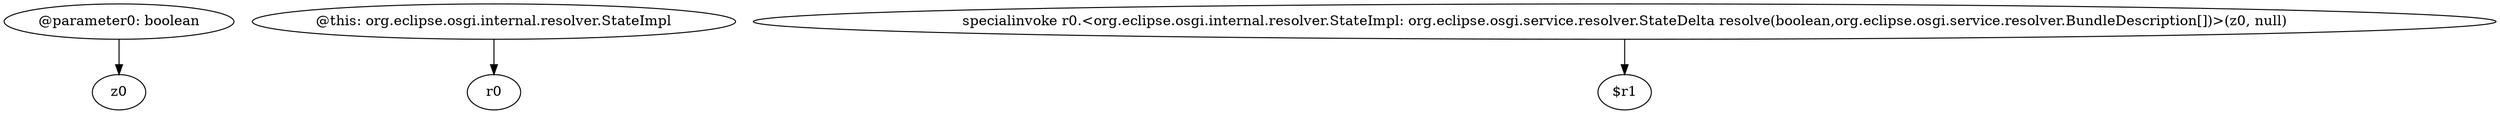 digraph g {
0[label="@parameter0: boolean"]
1[label="z0"]
0->1[label=""]
2[label="@this: org.eclipse.osgi.internal.resolver.StateImpl"]
3[label="r0"]
2->3[label=""]
4[label="specialinvoke r0.<org.eclipse.osgi.internal.resolver.StateImpl: org.eclipse.osgi.service.resolver.StateDelta resolve(boolean,org.eclipse.osgi.service.resolver.BundleDescription[])>(z0, null)"]
5[label="$r1"]
4->5[label=""]
}
